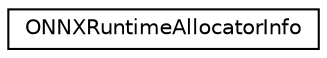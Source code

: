 digraph "Graphical Class Hierarchy"
{
  edge [fontname="Helvetica",fontsize="10",labelfontname="Helvetica",labelfontsize="10"];
  node [fontname="Helvetica",fontsize="10",shape=record];
  rankdir="LR";
  Node0 [label="ONNXRuntimeAllocatorInfo",height=0.2,width=0.4,color="black", fillcolor="white", style="filled",URL="$structONNXRuntimeAllocatorInfo.html"];
}
